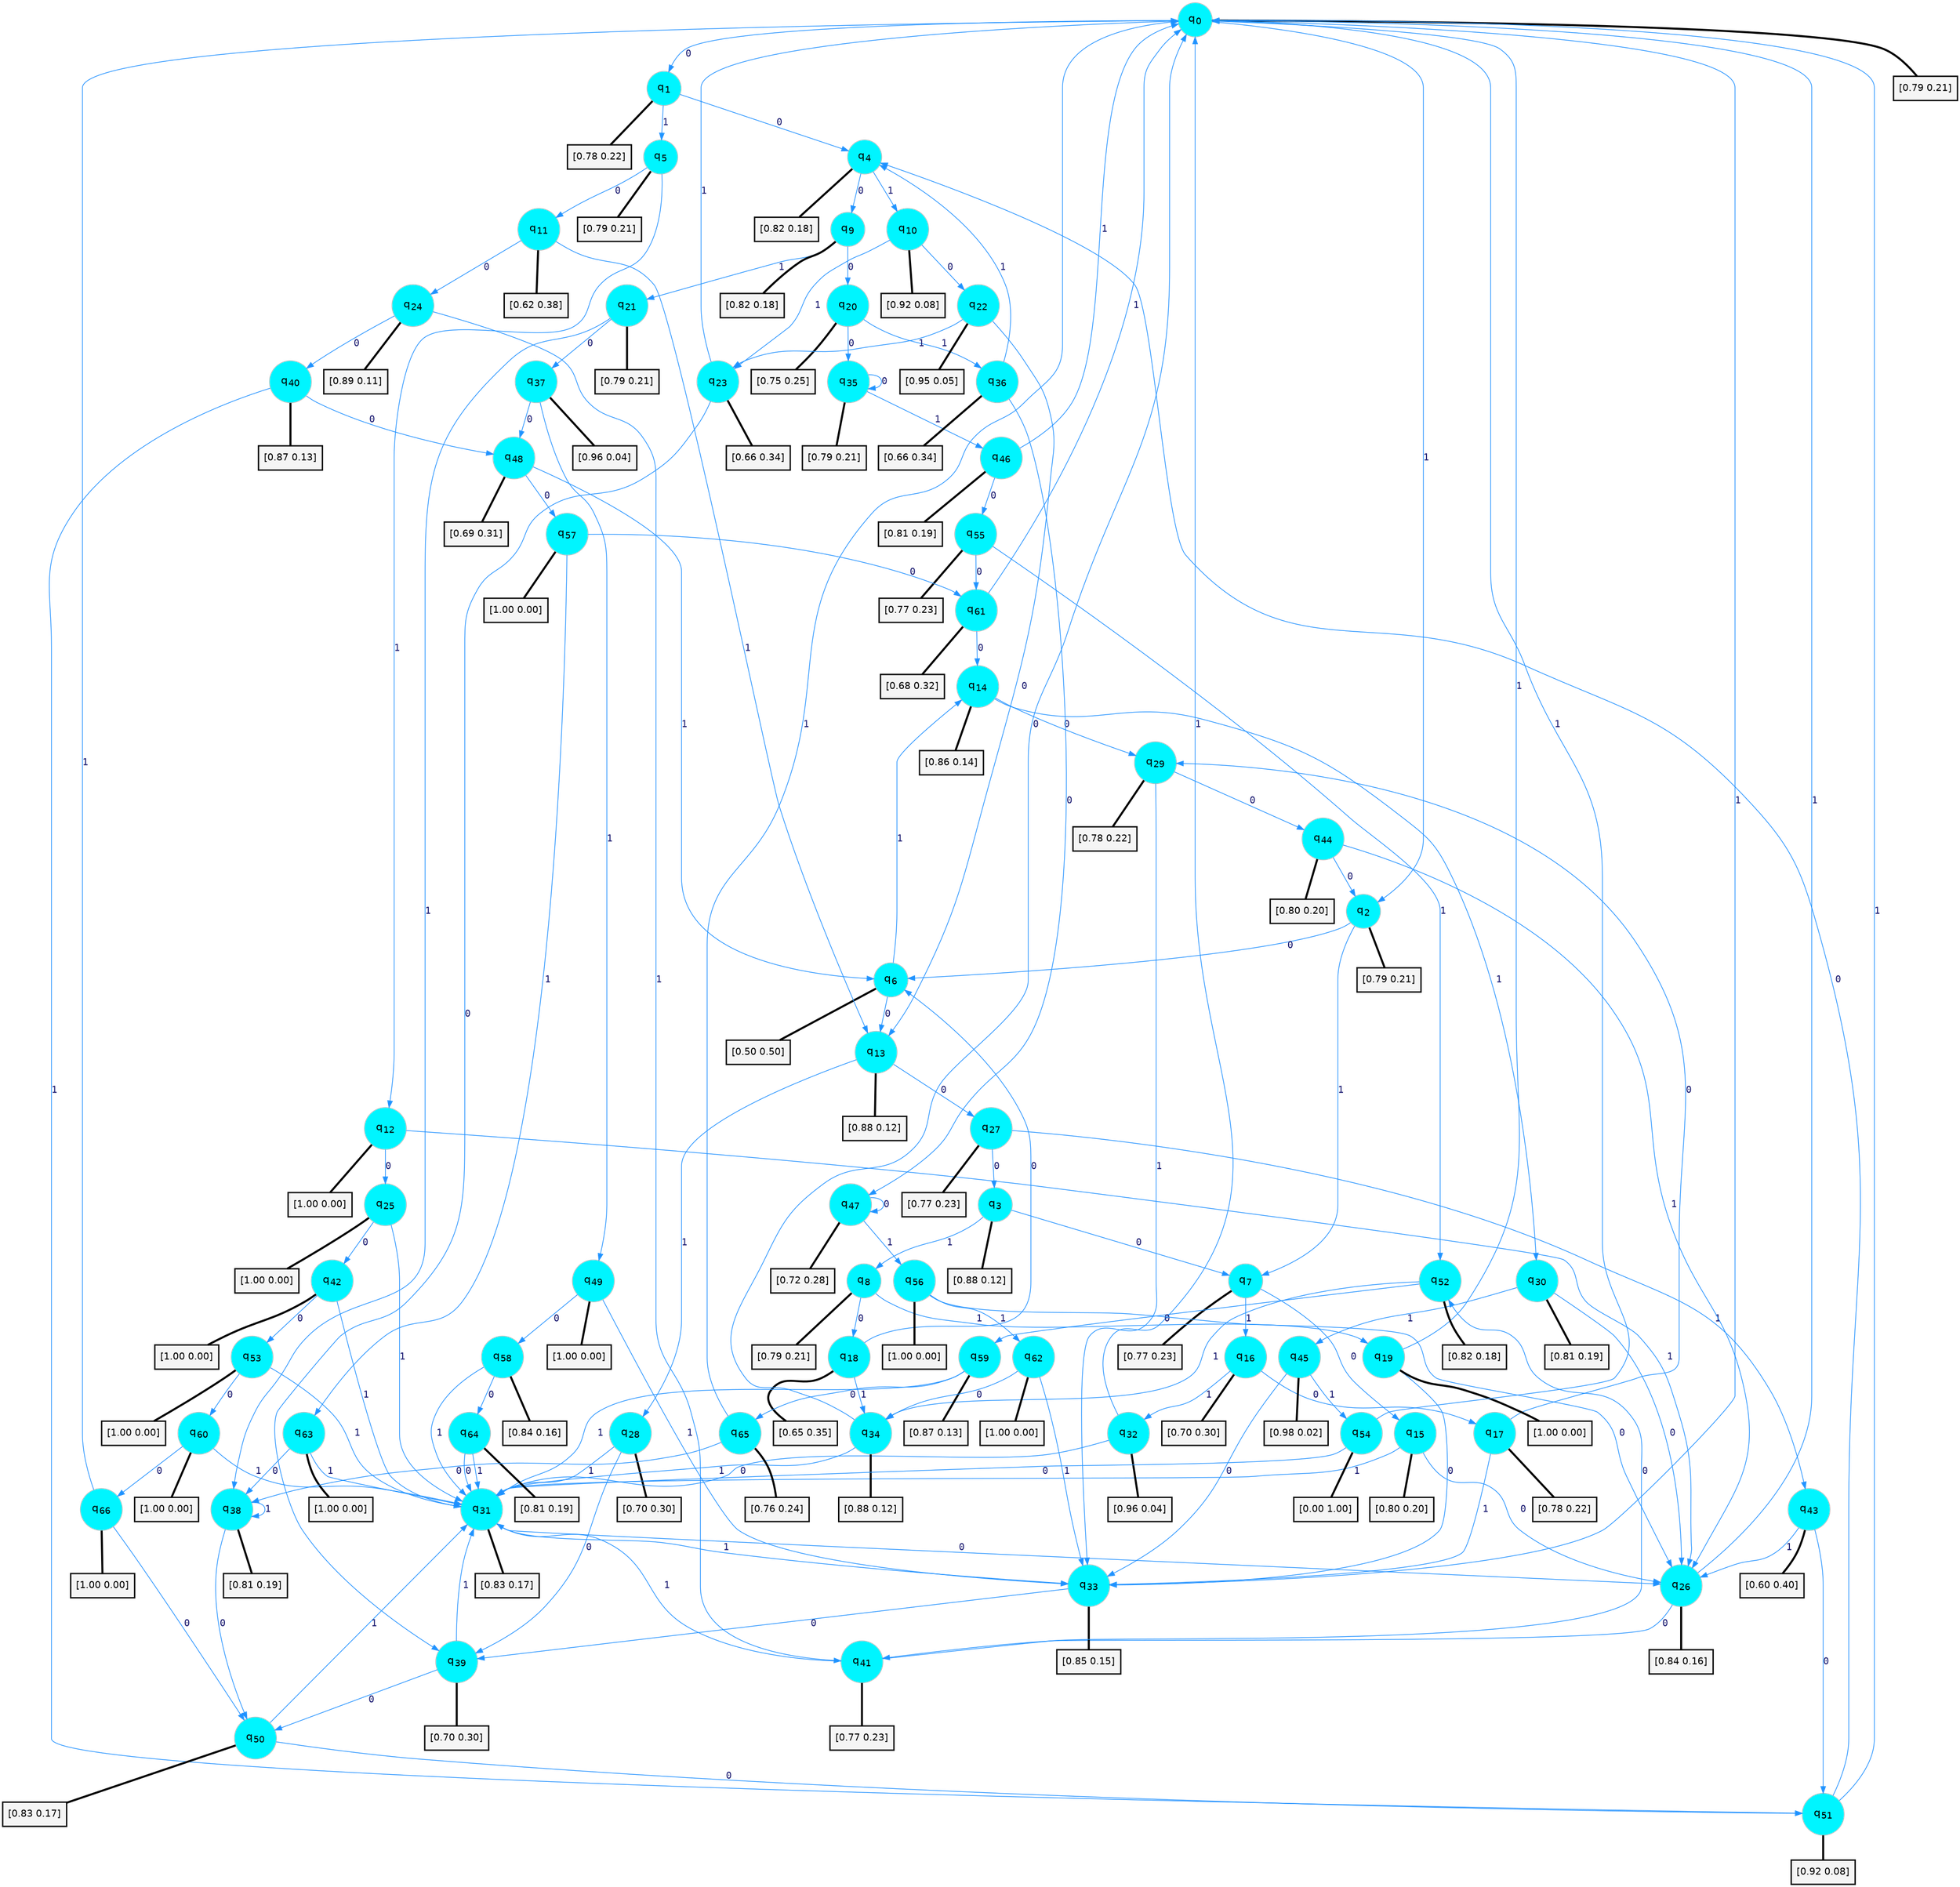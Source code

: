 digraph G {
graph [
bgcolor=transparent, dpi=300, rankdir=TD, size="40,25"];
node [
color=gray, fillcolor=turquoise1, fontcolor=black, fontname=Helvetica, fontsize=16, fontweight=bold, shape=circle, style=filled];
edge [
arrowsize=1, color=dodgerblue1, fontcolor=midnightblue, fontname=courier, fontweight=bold, penwidth=1, style=solid, weight=20];
0[label=<q<SUB>0</SUB>>];
1[label=<q<SUB>1</SUB>>];
2[label=<q<SUB>2</SUB>>];
3[label=<q<SUB>3</SUB>>];
4[label=<q<SUB>4</SUB>>];
5[label=<q<SUB>5</SUB>>];
6[label=<q<SUB>6</SUB>>];
7[label=<q<SUB>7</SUB>>];
8[label=<q<SUB>8</SUB>>];
9[label=<q<SUB>9</SUB>>];
10[label=<q<SUB>10</SUB>>];
11[label=<q<SUB>11</SUB>>];
12[label=<q<SUB>12</SUB>>];
13[label=<q<SUB>13</SUB>>];
14[label=<q<SUB>14</SUB>>];
15[label=<q<SUB>15</SUB>>];
16[label=<q<SUB>16</SUB>>];
17[label=<q<SUB>17</SUB>>];
18[label=<q<SUB>18</SUB>>];
19[label=<q<SUB>19</SUB>>];
20[label=<q<SUB>20</SUB>>];
21[label=<q<SUB>21</SUB>>];
22[label=<q<SUB>22</SUB>>];
23[label=<q<SUB>23</SUB>>];
24[label=<q<SUB>24</SUB>>];
25[label=<q<SUB>25</SUB>>];
26[label=<q<SUB>26</SUB>>];
27[label=<q<SUB>27</SUB>>];
28[label=<q<SUB>28</SUB>>];
29[label=<q<SUB>29</SUB>>];
30[label=<q<SUB>30</SUB>>];
31[label=<q<SUB>31</SUB>>];
32[label=<q<SUB>32</SUB>>];
33[label=<q<SUB>33</SUB>>];
34[label=<q<SUB>34</SUB>>];
35[label=<q<SUB>35</SUB>>];
36[label=<q<SUB>36</SUB>>];
37[label=<q<SUB>37</SUB>>];
38[label=<q<SUB>38</SUB>>];
39[label=<q<SUB>39</SUB>>];
40[label=<q<SUB>40</SUB>>];
41[label=<q<SUB>41</SUB>>];
42[label=<q<SUB>42</SUB>>];
43[label=<q<SUB>43</SUB>>];
44[label=<q<SUB>44</SUB>>];
45[label=<q<SUB>45</SUB>>];
46[label=<q<SUB>46</SUB>>];
47[label=<q<SUB>47</SUB>>];
48[label=<q<SUB>48</SUB>>];
49[label=<q<SUB>49</SUB>>];
50[label=<q<SUB>50</SUB>>];
51[label=<q<SUB>51</SUB>>];
52[label=<q<SUB>52</SUB>>];
53[label=<q<SUB>53</SUB>>];
54[label=<q<SUB>54</SUB>>];
55[label=<q<SUB>55</SUB>>];
56[label=<q<SUB>56</SUB>>];
57[label=<q<SUB>57</SUB>>];
58[label=<q<SUB>58</SUB>>];
59[label=<q<SUB>59</SUB>>];
60[label=<q<SUB>60</SUB>>];
61[label=<q<SUB>61</SUB>>];
62[label=<q<SUB>62</SUB>>];
63[label=<q<SUB>63</SUB>>];
64[label=<q<SUB>64</SUB>>];
65[label=<q<SUB>65</SUB>>];
66[label=<q<SUB>66</SUB>>];
67[label="[0.79 0.21]", shape=box,fontcolor=black, fontname=Helvetica, fontsize=14, penwidth=2, fillcolor=whitesmoke,color=black];
68[label="[0.78 0.22]", shape=box,fontcolor=black, fontname=Helvetica, fontsize=14, penwidth=2, fillcolor=whitesmoke,color=black];
69[label="[0.79 0.21]", shape=box,fontcolor=black, fontname=Helvetica, fontsize=14, penwidth=2, fillcolor=whitesmoke,color=black];
70[label="[0.88 0.12]", shape=box,fontcolor=black, fontname=Helvetica, fontsize=14, penwidth=2, fillcolor=whitesmoke,color=black];
71[label="[0.82 0.18]", shape=box,fontcolor=black, fontname=Helvetica, fontsize=14, penwidth=2, fillcolor=whitesmoke,color=black];
72[label="[0.79 0.21]", shape=box,fontcolor=black, fontname=Helvetica, fontsize=14, penwidth=2, fillcolor=whitesmoke,color=black];
73[label="[0.50 0.50]", shape=box,fontcolor=black, fontname=Helvetica, fontsize=14, penwidth=2, fillcolor=whitesmoke,color=black];
74[label="[0.77 0.23]", shape=box,fontcolor=black, fontname=Helvetica, fontsize=14, penwidth=2, fillcolor=whitesmoke,color=black];
75[label="[0.79 0.21]", shape=box,fontcolor=black, fontname=Helvetica, fontsize=14, penwidth=2, fillcolor=whitesmoke,color=black];
76[label="[0.82 0.18]", shape=box,fontcolor=black, fontname=Helvetica, fontsize=14, penwidth=2, fillcolor=whitesmoke,color=black];
77[label="[0.92 0.08]", shape=box,fontcolor=black, fontname=Helvetica, fontsize=14, penwidth=2, fillcolor=whitesmoke,color=black];
78[label="[0.62 0.38]", shape=box,fontcolor=black, fontname=Helvetica, fontsize=14, penwidth=2, fillcolor=whitesmoke,color=black];
79[label="[1.00 0.00]", shape=box,fontcolor=black, fontname=Helvetica, fontsize=14, penwidth=2, fillcolor=whitesmoke,color=black];
80[label="[0.88 0.12]", shape=box,fontcolor=black, fontname=Helvetica, fontsize=14, penwidth=2, fillcolor=whitesmoke,color=black];
81[label="[0.86 0.14]", shape=box,fontcolor=black, fontname=Helvetica, fontsize=14, penwidth=2, fillcolor=whitesmoke,color=black];
82[label="[0.80 0.20]", shape=box,fontcolor=black, fontname=Helvetica, fontsize=14, penwidth=2, fillcolor=whitesmoke,color=black];
83[label="[0.70 0.30]", shape=box,fontcolor=black, fontname=Helvetica, fontsize=14, penwidth=2, fillcolor=whitesmoke,color=black];
84[label="[0.78 0.22]", shape=box,fontcolor=black, fontname=Helvetica, fontsize=14, penwidth=2, fillcolor=whitesmoke,color=black];
85[label="[0.65 0.35]", shape=box,fontcolor=black, fontname=Helvetica, fontsize=14, penwidth=2, fillcolor=whitesmoke,color=black];
86[label="[1.00 0.00]", shape=box,fontcolor=black, fontname=Helvetica, fontsize=14, penwidth=2, fillcolor=whitesmoke,color=black];
87[label="[0.75 0.25]", shape=box,fontcolor=black, fontname=Helvetica, fontsize=14, penwidth=2, fillcolor=whitesmoke,color=black];
88[label="[0.79 0.21]", shape=box,fontcolor=black, fontname=Helvetica, fontsize=14, penwidth=2, fillcolor=whitesmoke,color=black];
89[label="[0.95 0.05]", shape=box,fontcolor=black, fontname=Helvetica, fontsize=14, penwidth=2, fillcolor=whitesmoke,color=black];
90[label="[0.66 0.34]", shape=box,fontcolor=black, fontname=Helvetica, fontsize=14, penwidth=2, fillcolor=whitesmoke,color=black];
91[label="[0.89 0.11]", shape=box,fontcolor=black, fontname=Helvetica, fontsize=14, penwidth=2, fillcolor=whitesmoke,color=black];
92[label="[1.00 0.00]", shape=box,fontcolor=black, fontname=Helvetica, fontsize=14, penwidth=2, fillcolor=whitesmoke,color=black];
93[label="[0.84 0.16]", shape=box,fontcolor=black, fontname=Helvetica, fontsize=14, penwidth=2, fillcolor=whitesmoke,color=black];
94[label="[0.77 0.23]", shape=box,fontcolor=black, fontname=Helvetica, fontsize=14, penwidth=2, fillcolor=whitesmoke,color=black];
95[label="[0.70 0.30]", shape=box,fontcolor=black, fontname=Helvetica, fontsize=14, penwidth=2, fillcolor=whitesmoke,color=black];
96[label="[0.78 0.22]", shape=box,fontcolor=black, fontname=Helvetica, fontsize=14, penwidth=2, fillcolor=whitesmoke,color=black];
97[label="[0.81 0.19]", shape=box,fontcolor=black, fontname=Helvetica, fontsize=14, penwidth=2, fillcolor=whitesmoke,color=black];
98[label="[0.83 0.17]", shape=box,fontcolor=black, fontname=Helvetica, fontsize=14, penwidth=2, fillcolor=whitesmoke,color=black];
99[label="[0.96 0.04]", shape=box,fontcolor=black, fontname=Helvetica, fontsize=14, penwidth=2, fillcolor=whitesmoke,color=black];
100[label="[0.85 0.15]", shape=box,fontcolor=black, fontname=Helvetica, fontsize=14, penwidth=2, fillcolor=whitesmoke,color=black];
101[label="[0.88 0.12]", shape=box,fontcolor=black, fontname=Helvetica, fontsize=14, penwidth=2, fillcolor=whitesmoke,color=black];
102[label="[0.79 0.21]", shape=box,fontcolor=black, fontname=Helvetica, fontsize=14, penwidth=2, fillcolor=whitesmoke,color=black];
103[label="[0.66 0.34]", shape=box,fontcolor=black, fontname=Helvetica, fontsize=14, penwidth=2, fillcolor=whitesmoke,color=black];
104[label="[0.96 0.04]", shape=box,fontcolor=black, fontname=Helvetica, fontsize=14, penwidth=2, fillcolor=whitesmoke,color=black];
105[label="[0.81 0.19]", shape=box,fontcolor=black, fontname=Helvetica, fontsize=14, penwidth=2, fillcolor=whitesmoke,color=black];
106[label="[0.70 0.30]", shape=box,fontcolor=black, fontname=Helvetica, fontsize=14, penwidth=2, fillcolor=whitesmoke,color=black];
107[label="[0.87 0.13]", shape=box,fontcolor=black, fontname=Helvetica, fontsize=14, penwidth=2, fillcolor=whitesmoke,color=black];
108[label="[0.77 0.23]", shape=box,fontcolor=black, fontname=Helvetica, fontsize=14, penwidth=2, fillcolor=whitesmoke,color=black];
109[label="[1.00 0.00]", shape=box,fontcolor=black, fontname=Helvetica, fontsize=14, penwidth=2, fillcolor=whitesmoke,color=black];
110[label="[0.60 0.40]", shape=box,fontcolor=black, fontname=Helvetica, fontsize=14, penwidth=2, fillcolor=whitesmoke,color=black];
111[label="[0.80 0.20]", shape=box,fontcolor=black, fontname=Helvetica, fontsize=14, penwidth=2, fillcolor=whitesmoke,color=black];
112[label="[0.98 0.02]", shape=box,fontcolor=black, fontname=Helvetica, fontsize=14, penwidth=2, fillcolor=whitesmoke,color=black];
113[label="[0.81 0.19]", shape=box,fontcolor=black, fontname=Helvetica, fontsize=14, penwidth=2, fillcolor=whitesmoke,color=black];
114[label="[0.72 0.28]", shape=box,fontcolor=black, fontname=Helvetica, fontsize=14, penwidth=2, fillcolor=whitesmoke,color=black];
115[label="[0.69 0.31]", shape=box,fontcolor=black, fontname=Helvetica, fontsize=14, penwidth=2, fillcolor=whitesmoke,color=black];
116[label="[1.00 0.00]", shape=box,fontcolor=black, fontname=Helvetica, fontsize=14, penwidth=2, fillcolor=whitesmoke,color=black];
117[label="[0.83 0.17]", shape=box,fontcolor=black, fontname=Helvetica, fontsize=14, penwidth=2, fillcolor=whitesmoke,color=black];
118[label="[0.92 0.08]", shape=box,fontcolor=black, fontname=Helvetica, fontsize=14, penwidth=2, fillcolor=whitesmoke,color=black];
119[label="[0.82 0.18]", shape=box,fontcolor=black, fontname=Helvetica, fontsize=14, penwidth=2, fillcolor=whitesmoke,color=black];
120[label="[1.00 0.00]", shape=box,fontcolor=black, fontname=Helvetica, fontsize=14, penwidth=2, fillcolor=whitesmoke,color=black];
121[label="[0.00 1.00]", shape=box,fontcolor=black, fontname=Helvetica, fontsize=14, penwidth=2, fillcolor=whitesmoke,color=black];
122[label="[0.77 0.23]", shape=box,fontcolor=black, fontname=Helvetica, fontsize=14, penwidth=2, fillcolor=whitesmoke,color=black];
123[label="[1.00 0.00]", shape=box,fontcolor=black, fontname=Helvetica, fontsize=14, penwidth=2, fillcolor=whitesmoke,color=black];
124[label="[1.00 0.00]", shape=box,fontcolor=black, fontname=Helvetica, fontsize=14, penwidth=2, fillcolor=whitesmoke,color=black];
125[label="[0.84 0.16]", shape=box,fontcolor=black, fontname=Helvetica, fontsize=14, penwidth=2, fillcolor=whitesmoke,color=black];
126[label="[0.87 0.13]", shape=box,fontcolor=black, fontname=Helvetica, fontsize=14, penwidth=2, fillcolor=whitesmoke,color=black];
127[label="[1.00 0.00]", shape=box,fontcolor=black, fontname=Helvetica, fontsize=14, penwidth=2, fillcolor=whitesmoke,color=black];
128[label="[0.68 0.32]", shape=box,fontcolor=black, fontname=Helvetica, fontsize=14, penwidth=2, fillcolor=whitesmoke,color=black];
129[label="[1.00 0.00]", shape=box,fontcolor=black, fontname=Helvetica, fontsize=14, penwidth=2, fillcolor=whitesmoke,color=black];
130[label="[1.00 0.00]", shape=box,fontcolor=black, fontname=Helvetica, fontsize=14, penwidth=2, fillcolor=whitesmoke,color=black];
131[label="[0.81 0.19]", shape=box,fontcolor=black, fontname=Helvetica, fontsize=14, penwidth=2, fillcolor=whitesmoke,color=black];
132[label="[0.76 0.24]", shape=box,fontcolor=black, fontname=Helvetica, fontsize=14, penwidth=2, fillcolor=whitesmoke,color=black];
133[label="[1.00 0.00]", shape=box,fontcolor=black, fontname=Helvetica, fontsize=14, penwidth=2, fillcolor=whitesmoke,color=black];
0->1 [label=0];
0->2 [label=1];
0->67 [arrowhead=none, penwidth=3,color=black];
1->4 [label=0];
1->5 [label=1];
1->68 [arrowhead=none, penwidth=3,color=black];
2->6 [label=0];
2->7 [label=1];
2->69 [arrowhead=none, penwidth=3,color=black];
3->7 [label=0];
3->8 [label=1];
3->70 [arrowhead=none, penwidth=3,color=black];
4->9 [label=0];
4->10 [label=1];
4->71 [arrowhead=none, penwidth=3,color=black];
5->11 [label=0];
5->12 [label=1];
5->72 [arrowhead=none, penwidth=3,color=black];
6->13 [label=0];
6->14 [label=1];
6->73 [arrowhead=none, penwidth=3,color=black];
7->15 [label=0];
7->16 [label=1];
7->74 [arrowhead=none, penwidth=3,color=black];
8->18 [label=0];
8->19 [label=1];
8->75 [arrowhead=none, penwidth=3,color=black];
9->20 [label=0];
9->21 [label=1];
9->76 [arrowhead=none, penwidth=3,color=black];
10->22 [label=0];
10->23 [label=1];
10->77 [arrowhead=none, penwidth=3,color=black];
11->24 [label=0];
11->13 [label=1];
11->78 [arrowhead=none, penwidth=3,color=black];
12->25 [label=0];
12->26 [label=1];
12->79 [arrowhead=none, penwidth=3,color=black];
13->27 [label=0];
13->28 [label=1];
13->80 [arrowhead=none, penwidth=3,color=black];
14->29 [label=0];
14->30 [label=1];
14->81 [arrowhead=none, penwidth=3,color=black];
15->26 [label=0];
15->31 [label=1];
15->82 [arrowhead=none, penwidth=3,color=black];
16->17 [label=0];
16->32 [label=1];
16->83 [arrowhead=none, penwidth=3,color=black];
17->29 [label=0];
17->33 [label=1];
17->84 [arrowhead=none, penwidth=3,color=black];
18->6 [label=0];
18->34 [label=1];
18->85 [arrowhead=none, penwidth=3,color=black];
19->33 [label=0];
19->0 [label=1];
19->86 [arrowhead=none, penwidth=3,color=black];
20->35 [label=0];
20->36 [label=1];
20->87 [arrowhead=none, penwidth=3,color=black];
21->37 [label=0];
21->38 [label=1];
21->88 [arrowhead=none, penwidth=3,color=black];
22->13 [label=0];
22->23 [label=1];
22->89 [arrowhead=none, penwidth=3,color=black];
23->39 [label=0];
23->0 [label=1];
23->90 [arrowhead=none, penwidth=3,color=black];
24->40 [label=0];
24->41 [label=1];
24->91 [arrowhead=none, penwidth=3,color=black];
25->42 [label=0];
25->31 [label=1];
25->92 [arrowhead=none, penwidth=3,color=black];
26->41 [label=0];
26->0 [label=1];
26->93 [arrowhead=none, penwidth=3,color=black];
27->3 [label=0];
27->43 [label=1];
27->94 [arrowhead=none, penwidth=3,color=black];
28->39 [label=0];
28->31 [label=1];
28->95 [arrowhead=none, penwidth=3,color=black];
29->44 [label=0];
29->33 [label=1];
29->96 [arrowhead=none, penwidth=3,color=black];
30->26 [label=0];
30->45 [label=1];
30->97 [arrowhead=none, penwidth=3,color=black];
31->26 [label=0];
31->33 [label=1];
31->98 [arrowhead=none, penwidth=3,color=black];
32->31 [label=0];
32->0 [label=1];
32->99 [arrowhead=none, penwidth=3,color=black];
33->39 [label=0];
33->0 [label=1];
33->100 [arrowhead=none, penwidth=3,color=black];
34->0 [label=0];
34->31 [label=1];
34->101 [arrowhead=none, penwidth=3,color=black];
35->35 [label=0];
35->46 [label=1];
35->102 [arrowhead=none, penwidth=3,color=black];
36->47 [label=0];
36->4 [label=1];
36->103 [arrowhead=none, penwidth=3,color=black];
37->48 [label=0];
37->49 [label=1];
37->104 [arrowhead=none, penwidth=3,color=black];
38->50 [label=0];
38->38 [label=1];
38->105 [arrowhead=none, penwidth=3,color=black];
39->50 [label=0];
39->31 [label=1];
39->106 [arrowhead=none, penwidth=3,color=black];
40->48 [label=0];
40->51 [label=1];
40->107 [arrowhead=none, penwidth=3,color=black];
41->52 [label=0];
41->31 [label=1];
41->108 [arrowhead=none, penwidth=3,color=black];
42->53 [label=0];
42->31 [label=1];
42->109 [arrowhead=none, penwidth=3,color=black];
43->51 [label=0];
43->26 [label=1];
43->110 [arrowhead=none, penwidth=3,color=black];
44->2 [label=0];
44->26 [label=1];
44->111 [arrowhead=none, penwidth=3,color=black];
45->33 [label=0];
45->54 [label=1];
45->112 [arrowhead=none, penwidth=3,color=black];
46->55 [label=0];
46->0 [label=1];
46->113 [arrowhead=none, penwidth=3,color=black];
47->47 [label=0];
47->56 [label=1];
47->114 [arrowhead=none, penwidth=3,color=black];
48->57 [label=0];
48->6 [label=1];
48->115 [arrowhead=none, penwidth=3,color=black];
49->58 [label=0];
49->33 [label=1];
49->116 [arrowhead=none, penwidth=3,color=black];
50->51 [label=0];
50->31 [label=1];
50->117 [arrowhead=none, penwidth=3,color=black];
51->4 [label=0];
51->0 [label=1];
51->118 [arrowhead=none, penwidth=3,color=black];
52->59 [label=0];
52->34 [label=1];
52->119 [arrowhead=none, penwidth=3,color=black];
53->60 [label=0];
53->31 [label=1];
53->120 [arrowhead=none, penwidth=3,color=black];
54->31 [label=0];
54->0 [label=1];
54->121 [arrowhead=none, penwidth=3,color=black];
55->61 [label=0];
55->52 [label=1];
55->122 [arrowhead=none, penwidth=3,color=black];
56->26 [label=0];
56->62 [label=1];
56->123 [arrowhead=none, penwidth=3,color=black];
57->61 [label=0];
57->63 [label=1];
57->124 [arrowhead=none, penwidth=3,color=black];
58->64 [label=0];
58->31 [label=1];
58->125 [arrowhead=none, penwidth=3,color=black];
59->65 [label=0];
59->31 [label=1];
59->126 [arrowhead=none, penwidth=3,color=black];
60->66 [label=0];
60->31 [label=1];
60->127 [arrowhead=none, penwidth=3,color=black];
61->14 [label=0];
61->0 [label=1];
61->128 [arrowhead=none, penwidth=3,color=black];
62->34 [label=0];
62->33 [label=1];
62->129 [arrowhead=none, penwidth=3,color=black];
63->38 [label=0];
63->31 [label=1];
63->130 [arrowhead=none, penwidth=3,color=black];
64->31 [label=0];
64->31 [label=1];
64->131 [arrowhead=none, penwidth=3,color=black];
65->38 [label=0];
65->0 [label=1];
65->132 [arrowhead=none, penwidth=3,color=black];
66->50 [label=0];
66->0 [label=1];
66->133 [arrowhead=none, penwidth=3,color=black];
}
